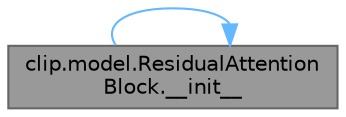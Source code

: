 digraph "clip.model.ResidualAttentionBlock.__init__"
{
 // LATEX_PDF_SIZE
  bgcolor="transparent";
  edge [fontname=Helvetica,fontsize=10,labelfontname=Helvetica,labelfontsize=10];
  node [fontname=Helvetica,fontsize=10,shape=box,height=0.2,width=0.4];
  rankdir="LR";
  Node1 [id="Node000001",label="clip.model.ResidualAttention\lBlock.__init__",height=0.2,width=0.4,color="gray40", fillcolor="grey60", style="filled", fontcolor="black",tooltip="Initializes the ResidualAttentionBlock."];
  Node1 -> Node1 [id="edge1_Node000001_Node000001",color="steelblue1",style="solid",tooltip=" "];
}
